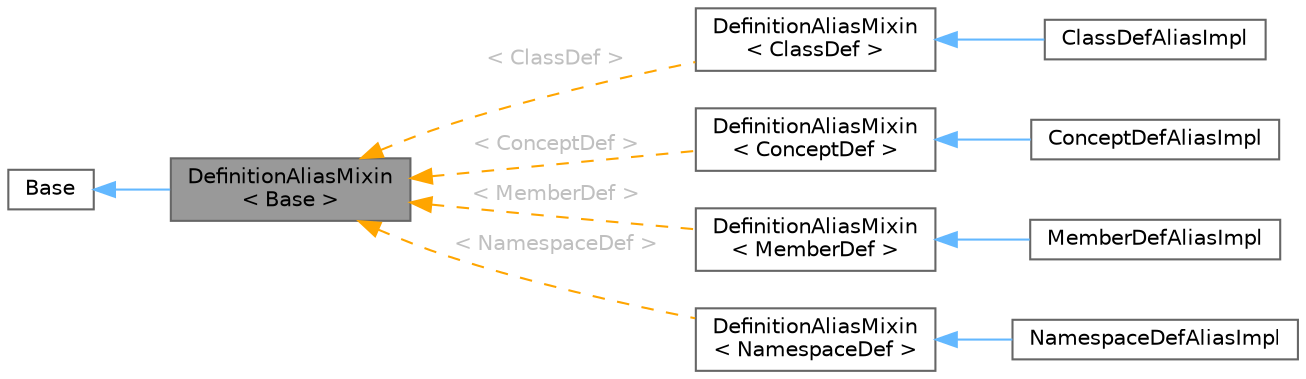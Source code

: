 digraph "DefinitionAliasMixin&lt; Base &gt;"
{
 // INTERACTIVE_SVG=YES
 // LATEX_PDF_SIZE
  bgcolor="transparent";
  edge [fontname=Helvetica,fontsize=10,labelfontname=Helvetica,labelfontsize=10];
  node [fontname=Helvetica,fontsize=10,shape=box,height=0.2,width=0.4];
  rankdir="LR";
  Node1 [id="Node000001",label="DefinitionAliasMixin\l\< Base \>",height=0.2,width=0.4,color="gray40", fillcolor="grey60", style="filled", fontcolor="black",tooltip=" "];
  Node2 -> Node1 [id="edge1_Node000001_Node000002",dir="back",color="steelblue1",style="solid",tooltip=" "];
  Node2 [id="Node000002",label="Base",height=0.2,width=0.4,color="gray40", fillcolor="white", style="filled",tooltip=" "];
  Node1 -> Node3 [id="edge2_Node000001_Node000003",dir="back",color="orange",style="dashed",tooltip=" ",label=" \< ClassDef \>",fontcolor="grey" ];
  Node3 [id="Node000003",label="DefinitionAliasMixin\l\< ClassDef \>",height=0.2,width=0.4,color="gray40", fillcolor="white", style="filled",URL="$d8/d83/class_definition_alias_mixin.html",tooltip=" "];
  Node3 -> Node4 [id="edge3_Node000003_Node000004",dir="back",color="steelblue1",style="solid",tooltip=" "];
  Node4 [id="Node000004",label="ClassDefAliasImpl",height=0.2,width=0.4,color="gray40", fillcolor="white", style="filled",URL="$d0/d2b/class_class_def_alias_impl.html",tooltip=" "];
  Node1 -> Node5 [id="edge4_Node000001_Node000005",dir="back",color="orange",style="dashed",tooltip=" ",label=" \< ConceptDef \>",fontcolor="grey" ];
  Node5 [id="Node000005",label="DefinitionAliasMixin\l\< ConceptDef \>",height=0.2,width=0.4,color="gray40", fillcolor="white", style="filled",URL="$d8/d83/class_definition_alias_mixin.html",tooltip=" "];
  Node5 -> Node6 [id="edge5_Node000005_Node000006",dir="back",color="steelblue1",style="solid",tooltip=" "];
  Node6 [id="Node000006",label="ConceptDefAliasImpl",height=0.2,width=0.4,color="gray40", fillcolor="white", style="filled",URL="$dd/df3/class_concept_def_alias_impl.html",tooltip=" "];
  Node1 -> Node7 [id="edge6_Node000001_Node000007",dir="back",color="orange",style="dashed",tooltip=" ",label=" \< MemberDef \>",fontcolor="grey" ];
  Node7 [id="Node000007",label="DefinitionAliasMixin\l\< MemberDef \>",height=0.2,width=0.4,color="gray40", fillcolor="white", style="filled",URL="$d8/d83/class_definition_alias_mixin.html",tooltip=" "];
  Node7 -> Node8 [id="edge7_Node000007_Node000008",dir="back",color="steelblue1",style="solid",tooltip=" "];
  Node8 [id="Node000008",label="MemberDefAliasImpl",height=0.2,width=0.4,color="gray40", fillcolor="white", style="filled",URL="$d7/d70/class_member_def_alias_impl.html",tooltip=" "];
  Node1 -> Node9 [id="edge8_Node000001_Node000009",dir="back",color="orange",style="dashed",tooltip=" ",label=" \< NamespaceDef \>",fontcolor="grey" ];
  Node9 [id="Node000009",label="DefinitionAliasMixin\l\< NamespaceDef \>",height=0.2,width=0.4,color="gray40", fillcolor="white", style="filled",URL="$d8/d83/class_definition_alias_mixin.html",tooltip=" "];
  Node9 -> Node10 [id="edge9_Node000009_Node000010",dir="back",color="steelblue1",style="solid",tooltip=" "];
  Node10 [id="Node000010",label="NamespaceDefAliasImpl",height=0.2,width=0.4,color="gray40", fillcolor="white", style="filled",URL="$d2/d9c/class_namespace_def_alias_impl.html",tooltip=" "];
}
